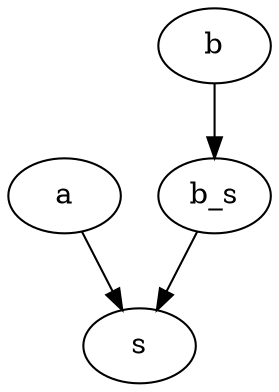 strict digraph "" {
	a	[complexity=6,
		importance=0.38016506215,
		rank=0.0633608436917];
	s	[complexity=0,
		importance=0.247933570575,
		rank=0.0];
	a -> s;
	b_s	[complexity=6,
		importance=0.4132227939,
		rank=0.06887046565];
	b_s -> s;
	b	[complexity=10,
		importance=0.545454285475,
		rank=0.0545454285475];
	b -> b_s;
}

